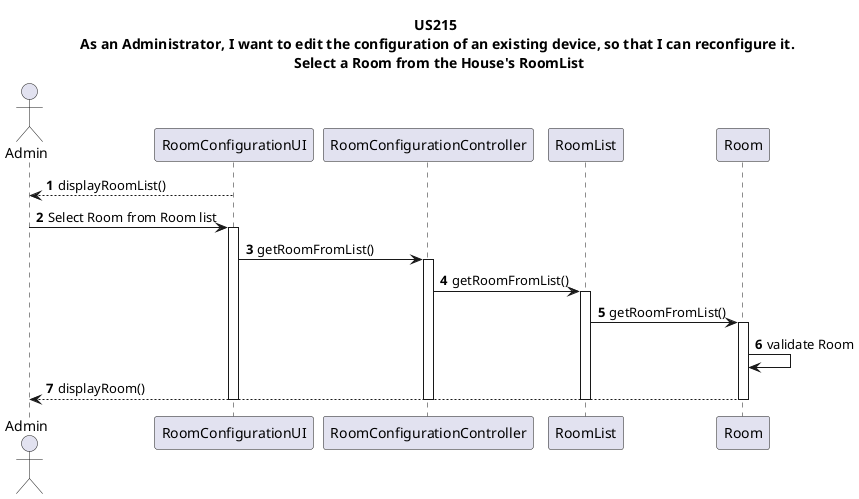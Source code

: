 @startuml
actor Admin
title US215 \n As an Administrator, I want to edit the configuration of an existing device, so that I can reconfigure it. \n Select a Room from the House's RoomList
autonumber
RoomConfigurationUI --> Admin: displayRoomList()
Admin -> RoomConfigurationUI: Select Room from Room list
activate RoomConfigurationUI
RoomConfigurationUI -> RoomConfigurationController: getRoomFromList()
activate RoomConfigurationController
RoomConfigurationController -> RoomList: getRoomFromList()
activate RoomList
RoomList->Room: getRoomFromList()
activate Room
Room -> Room: validate Room
Room --> Admin: displayRoom()

deactivate Room
deactivate RoomList
deactivate RoomConfigurationController
deactivate RoomConfigurationUI
@enduml